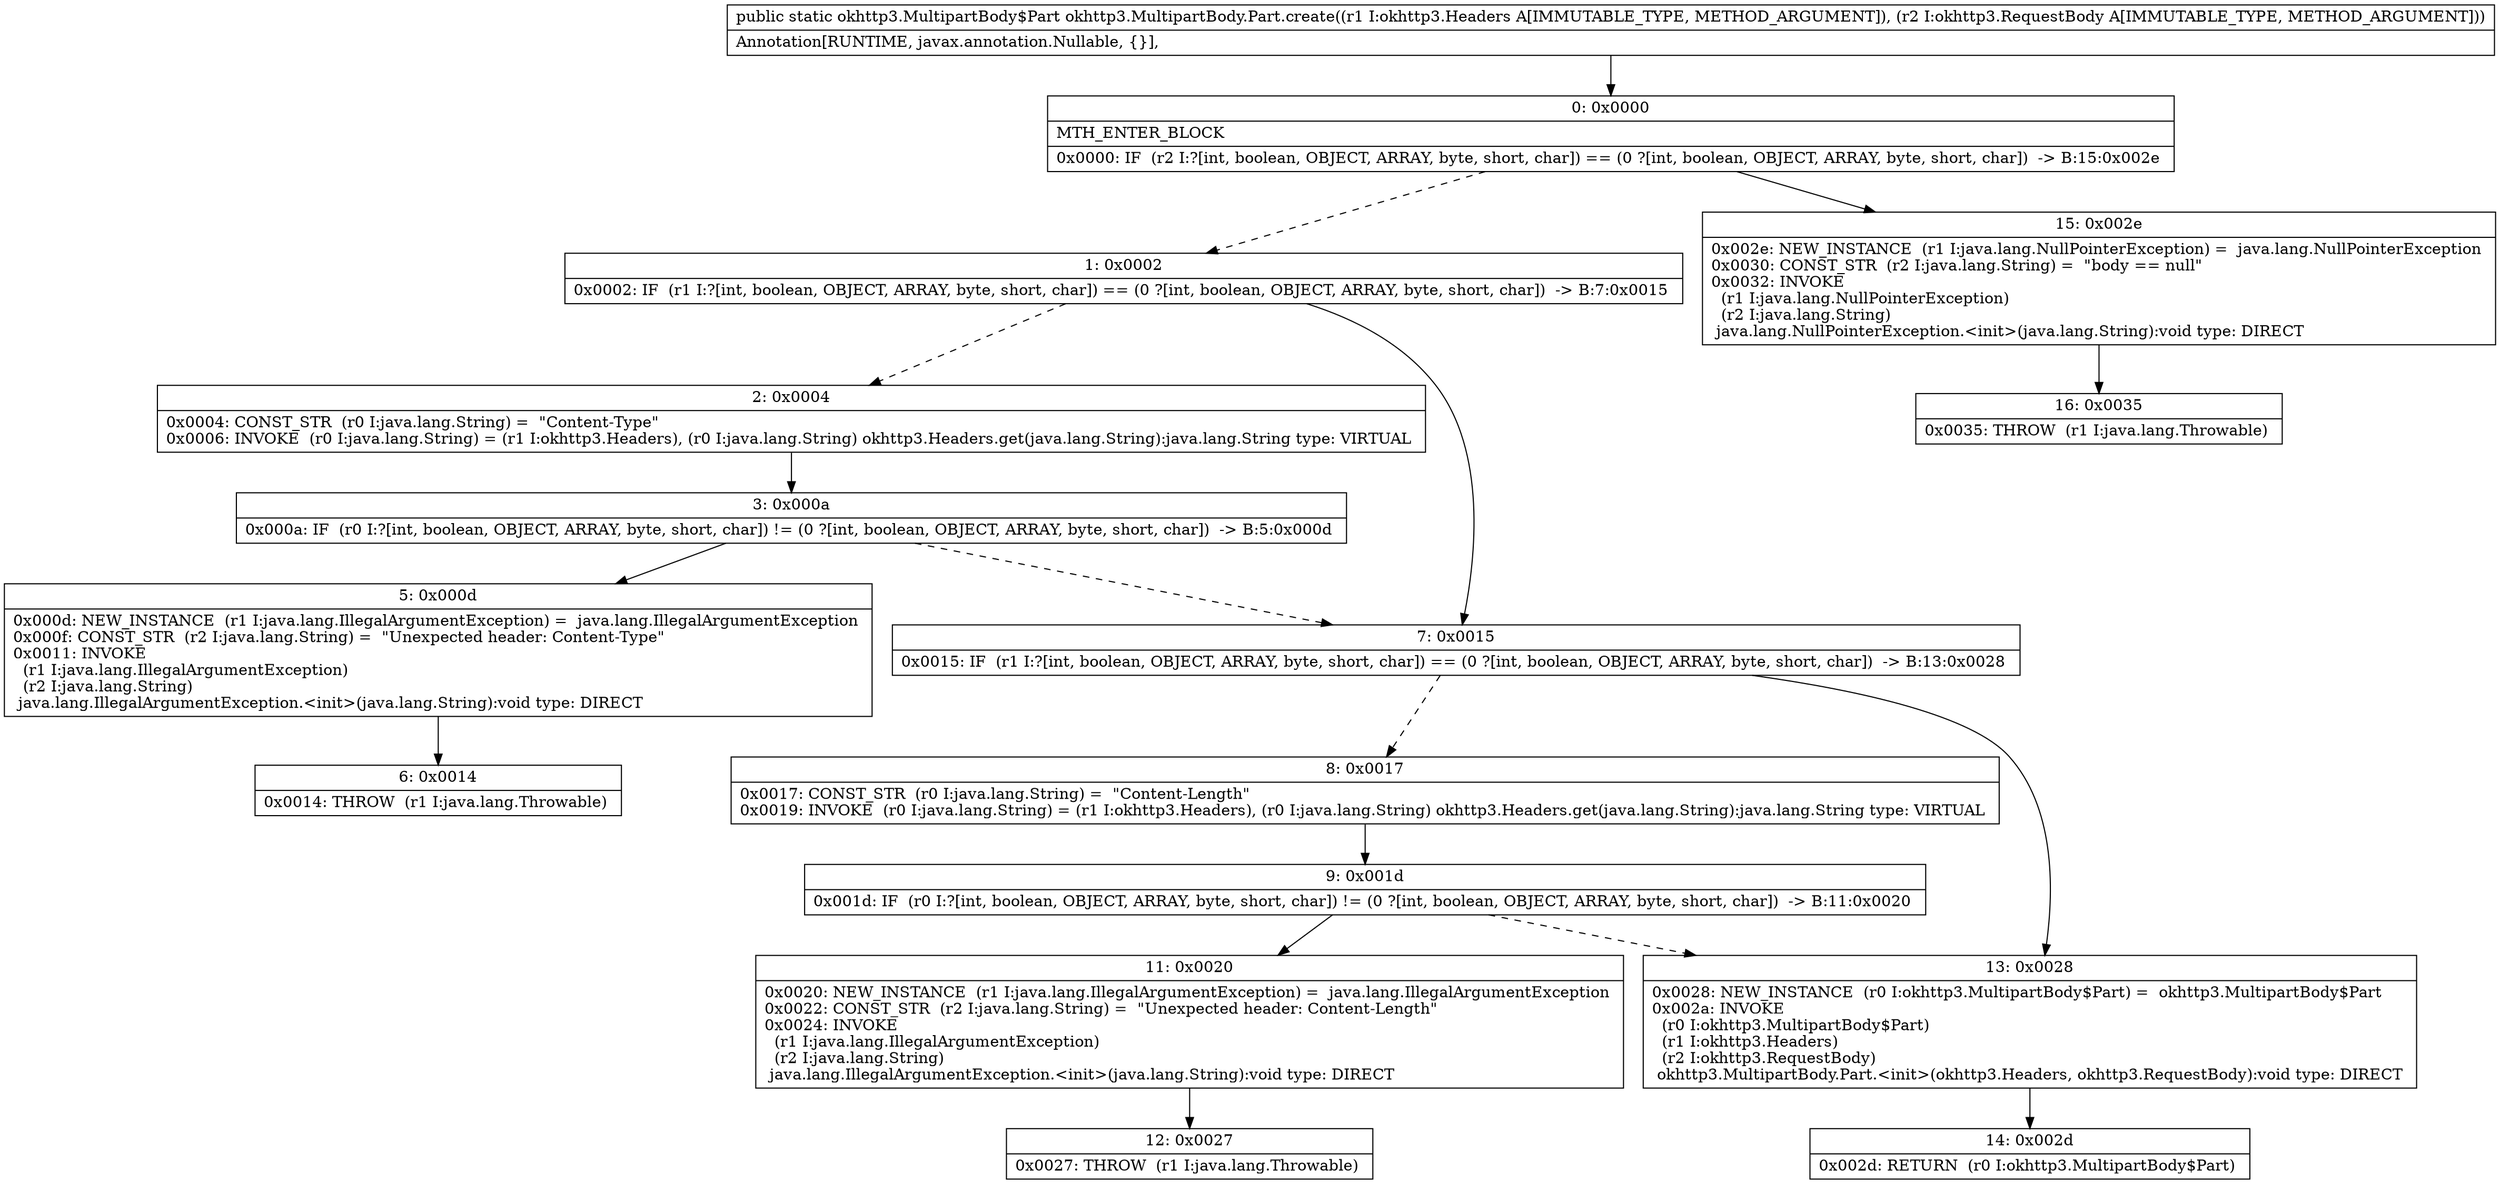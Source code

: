 digraph "CFG forokhttp3.MultipartBody.Part.create(Lokhttp3\/Headers;Lokhttp3\/RequestBody;)Lokhttp3\/MultipartBody$Part;" {
Node_0 [shape=record,label="{0\:\ 0x0000|MTH_ENTER_BLOCK\l|0x0000: IF  (r2 I:?[int, boolean, OBJECT, ARRAY, byte, short, char]) == (0 ?[int, boolean, OBJECT, ARRAY, byte, short, char])  \-\> B:15:0x002e \l}"];
Node_1 [shape=record,label="{1\:\ 0x0002|0x0002: IF  (r1 I:?[int, boolean, OBJECT, ARRAY, byte, short, char]) == (0 ?[int, boolean, OBJECT, ARRAY, byte, short, char])  \-\> B:7:0x0015 \l}"];
Node_2 [shape=record,label="{2\:\ 0x0004|0x0004: CONST_STR  (r0 I:java.lang.String) =  \"Content\-Type\" \l0x0006: INVOKE  (r0 I:java.lang.String) = (r1 I:okhttp3.Headers), (r0 I:java.lang.String) okhttp3.Headers.get(java.lang.String):java.lang.String type: VIRTUAL \l}"];
Node_3 [shape=record,label="{3\:\ 0x000a|0x000a: IF  (r0 I:?[int, boolean, OBJECT, ARRAY, byte, short, char]) != (0 ?[int, boolean, OBJECT, ARRAY, byte, short, char])  \-\> B:5:0x000d \l}"];
Node_5 [shape=record,label="{5\:\ 0x000d|0x000d: NEW_INSTANCE  (r1 I:java.lang.IllegalArgumentException) =  java.lang.IllegalArgumentException \l0x000f: CONST_STR  (r2 I:java.lang.String) =  \"Unexpected header: Content\-Type\" \l0x0011: INVOKE  \l  (r1 I:java.lang.IllegalArgumentException)\l  (r2 I:java.lang.String)\l java.lang.IllegalArgumentException.\<init\>(java.lang.String):void type: DIRECT \l}"];
Node_6 [shape=record,label="{6\:\ 0x0014|0x0014: THROW  (r1 I:java.lang.Throwable) \l}"];
Node_7 [shape=record,label="{7\:\ 0x0015|0x0015: IF  (r1 I:?[int, boolean, OBJECT, ARRAY, byte, short, char]) == (0 ?[int, boolean, OBJECT, ARRAY, byte, short, char])  \-\> B:13:0x0028 \l}"];
Node_8 [shape=record,label="{8\:\ 0x0017|0x0017: CONST_STR  (r0 I:java.lang.String) =  \"Content\-Length\" \l0x0019: INVOKE  (r0 I:java.lang.String) = (r1 I:okhttp3.Headers), (r0 I:java.lang.String) okhttp3.Headers.get(java.lang.String):java.lang.String type: VIRTUAL \l}"];
Node_9 [shape=record,label="{9\:\ 0x001d|0x001d: IF  (r0 I:?[int, boolean, OBJECT, ARRAY, byte, short, char]) != (0 ?[int, boolean, OBJECT, ARRAY, byte, short, char])  \-\> B:11:0x0020 \l}"];
Node_11 [shape=record,label="{11\:\ 0x0020|0x0020: NEW_INSTANCE  (r1 I:java.lang.IllegalArgumentException) =  java.lang.IllegalArgumentException \l0x0022: CONST_STR  (r2 I:java.lang.String) =  \"Unexpected header: Content\-Length\" \l0x0024: INVOKE  \l  (r1 I:java.lang.IllegalArgumentException)\l  (r2 I:java.lang.String)\l java.lang.IllegalArgumentException.\<init\>(java.lang.String):void type: DIRECT \l}"];
Node_12 [shape=record,label="{12\:\ 0x0027|0x0027: THROW  (r1 I:java.lang.Throwable) \l}"];
Node_13 [shape=record,label="{13\:\ 0x0028|0x0028: NEW_INSTANCE  (r0 I:okhttp3.MultipartBody$Part) =  okhttp3.MultipartBody$Part \l0x002a: INVOKE  \l  (r0 I:okhttp3.MultipartBody$Part)\l  (r1 I:okhttp3.Headers)\l  (r2 I:okhttp3.RequestBody)\l okhttp3.MultipartBody.Part.\<init\>(okhttp3.Headers, okhttp3.RequestBody):void type: DIRECT \l}"];
Node_14 [shape=record,label="{14\:\ 0x002d|0x002d: RETURN  (r0 I:okhttp3.MultipartBody$Part) \l}"];
Node_15 [shape=record,label="{15\:\ 0x002e|0x002e: NEW_INSTANCE  (r1 I:java.lang.NullPointerException) =  java.lang.NullPointerException \l0x0030: CONST_STR  (r2 I:java.lang.String) =  \"body == null\" \l0x0032: INVOKE  \l  (r1 I:java.lang.NullPointerException)\l  (r2 I:java.lang.String)\l java.lang.NullPointerException.\<init\>(java.lang.String):void type: DIRECT \l}"];
Node_16 [shape=record,label="{16\:\ 0x0035|0x0035: THROW  (r1 I:java.lang.Throwable) \l}"];
MethodNode[shape=record,label="{public static okhttp3.MultipartBody$Part okhttp3.MultipartBody.Part.create((r1 I:okhttp3.Headers A[IMMUTABLE_TYPE, METHOD_ARGUMENT]), (r2 I:okhttp3.RequestBody A[IMMUTABLE_TYPE, METHOD_ARGUMENT]))  | Annotation[RUNTIME, javax.annotation.Nullable, \{\}], \l}"];
MethodNode -> Node_0;
Node_0 -> Node_1[style=dashed];
Node_0 -> Node_15;
Node_1 -> Node_2[style=dashed];
Node_1 -> Node_7;
Node_2 -> Node_3;
Node_3 -> Node_5;
Node_3 -> Node_7[style=dashed];
Node_5 -> Node_6;
Node_7 -> Node_8[style=dashed];
Node_7 -> Node_13;
Node_8 -> Node_9;
Node_9 -> Node_11;
Node_9 -> Node_13[style=dashed];
Node_11 -> Node_12;
Node_13 -> Node_14;
Node_15 -> Node_16;
}

